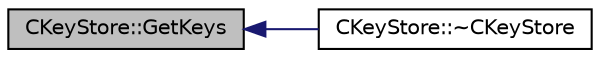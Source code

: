 digraph "CKeyStore::GetKeys"
{
  edge [fontname="Helvetica",fontsize="10",labelfontname="Helvetica",labelfontsize="10"];
  node [fontname="Helvetica",fontsize="10",shape=record];
  rankdir="LR";
  Node162 [label="CKeyStore::GetKeys",height=0.2,width=0.4,color="black", fillcolor="grey75", style="filled", fontcolor="black"];
  Node162 -> Node163 [dir="back",color="midnightblue",fontsize="10",style="solid",fontname="Helvetica"];
  Node163 [label="CKeyStore::~CKeyStore",height=0.2,width=0.4,color="black", fillcolor="white", style="filled",URL="$d0/dc3/class_c_key_store.html#a9bfaef2bcd6effc467a96043f44044a0"];
}
